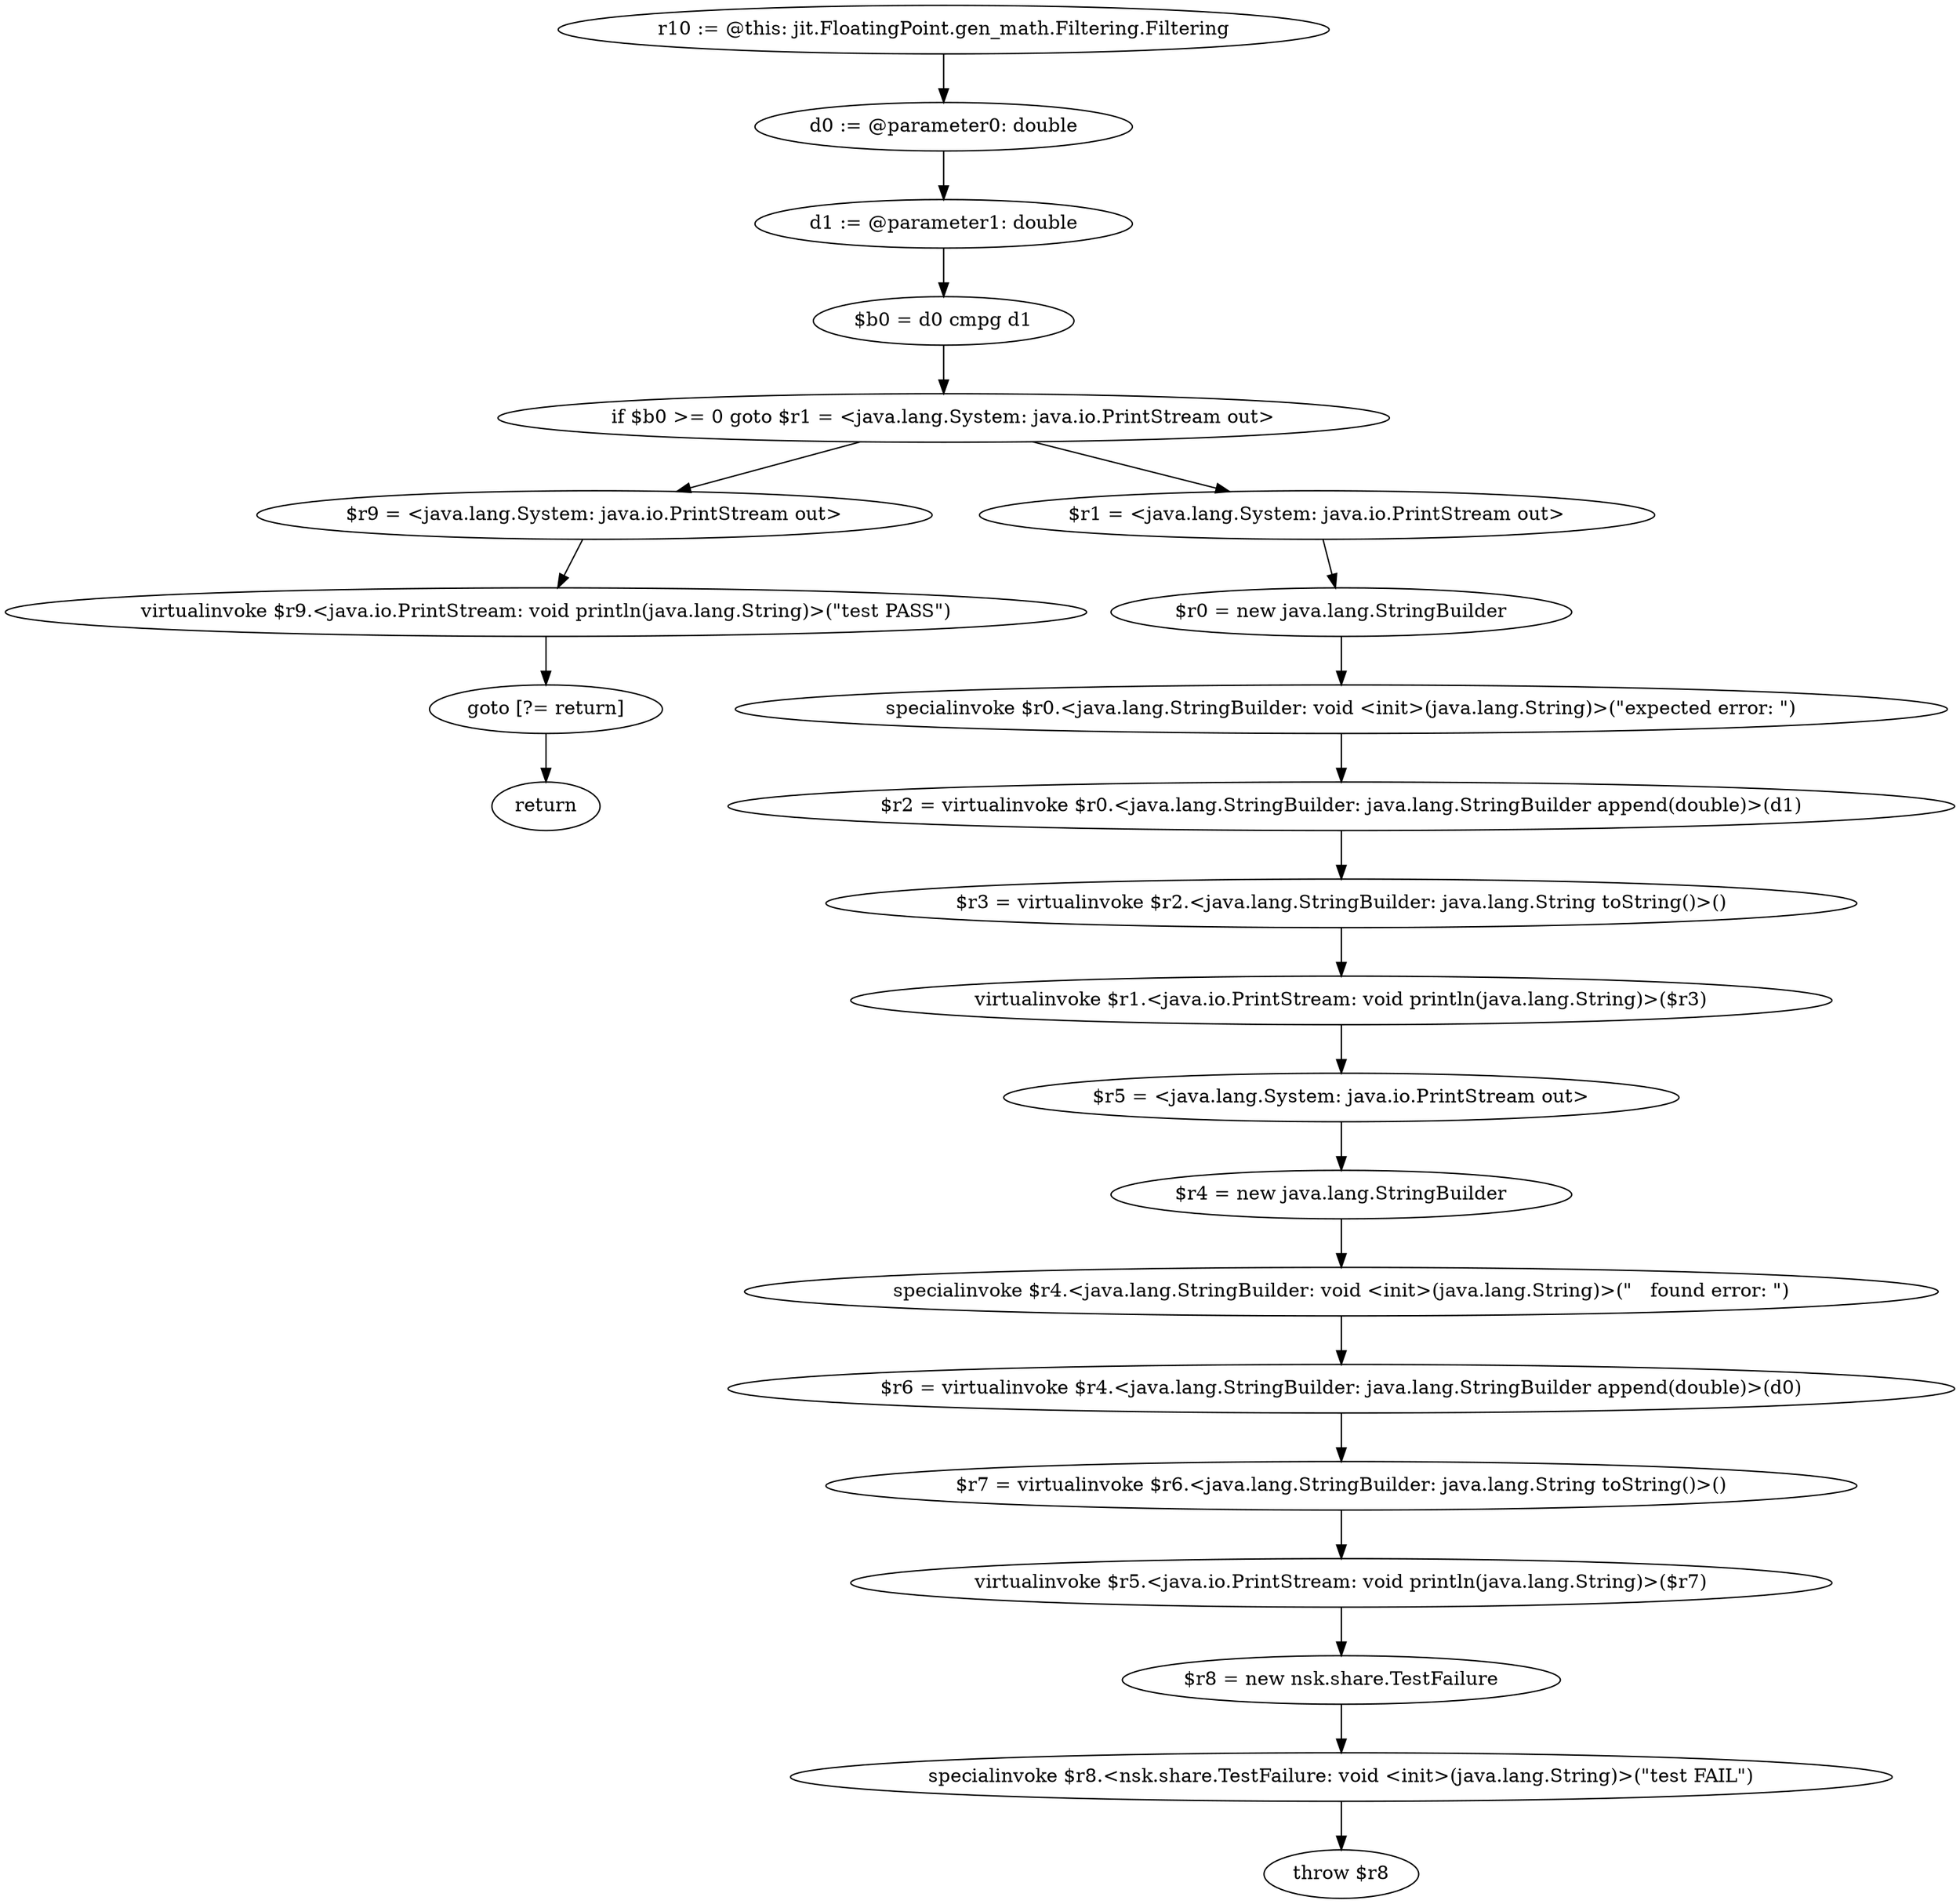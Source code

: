 digraph "unitGraph" {
    "r10 := @this: jit.FloatingPoint.gen_math.Filtering.Filtering"
    "d0 := @parameter0: double"
    "d1 := @parameter1: double"
    "$b0 = d0 cmpg d1"
    "if $b0 >= 0 goto $r1 = <java.lang.System: java.io.PrintStream out>"
    "$r9 = <java.lang.System: java.io.PrintStream out>"
    "virtualinvoke $r9.<java.io.PrintStream: void println(java.lang.String)>(\"test PASS\")"
    "goto [?= return]"
    "$r1 = <java.lang.System: java.io.PrintStream out>"
    "$r0 = new java.lang.StringBuilder"
    "specialinvoke $r0.<java.lang.StringBuilder: void <init>(java.lang.String)>(\"expected error: \")"
    "$r2 = virtualinvoke $r0.<java.lang.StringBuilder: java.lang.StringBuilder append(double)>(d1)"
    "$r3 = virtualinvoke $r2.<java.lang.StringBuilder: java.lang.String toString()>()"
    "virtualinvoke $r1.<java.io.PrintStream: void println(java.lang.String)>($r3)"
    "$r5 = <java.lang.System: java.io.PrintStream out>"
    "$r4 = new java.lang.StringBuilder"
    "specialinvoke $r4.<java.lang.StringBuilder: void <init>(java.lang.String)>(\"   found error: \")"
    "$r6 = virtualinvoke $r4.<java.lang.StringBuilder: java.lang.StringBuilder append(double)>(d0)"
    "$r7 = virtualinvoke $r6.<java.lang.StringBuilder: java.lang.String toString()>()"
    "virtualinvoke $r5.<java.io.PrintStream: void println(java.lang.String)>($r7)"
    "$r8 = new nsk.share.TestFailure"
    "specialinvoke $r8.<nsk.share.TestFailure: void <init>(java.lang.String)>(\"test FAIL\")"
    "throw $r8"
    "return"
    "r10 := @this: jit.FloatingPoint.gen_math.Filtering.Filtering"->"d0 := @parameter0: double";
    "d0 := @parameter0: double"->"d1 := @parameter1: double";
    "d1 := @parameter1: double"->"$b0 = d0 cmpg d1";
    "$b0 = d0 cmpg d1"->"if $b0 >= 0 goto $r1 = <java.lang.System: java.io.PrintStream out>";
    "if $b0 >= 0 goto $r1 = <java.lang.System: java.io.PrintStream out>"->"$r9 = <java.lang.System: java.io.PrintStream out>";
    "if $b0 >= 0 goto $r1 = <java.lang.System: java.io.PrintStream out>"->"$r1 = <java.lang.System: java.io.PrintStream out>";
    "$r9 = <java.lang.System: java.io.PrintStream out>"->"virtualinvoke $r9.<java.io.PrintStream: void println(java.lang.String)>(\"test PASS\")";
    "virtualinvoke $r9.<java.io.PrintStream: void println(java.lang.String)>(\"test PASS\")"->"goto [?= return]";
    "goto [?= return]"->"return";
    "$r1 = <java.lang.System: java.io.PrintStream out>"->"$r0 = new java.lang.StringBuilder";
    "$r0 = new java.lang.StringBuilder"->"specialinvoke $r0.<java.lang.StringBuilder: void <init>(java.lang.String)>(\"expected error: \")";
    "specialinvoke $r0.<java.lang.StringBuilder: void <init>(java.lang.String)>(\"expected error: \")"->"$r2 = virtualinvoke $r0.<java.lang.StringBuilder: java.lang.StringBuilder append(double)>(d1)";
    "$r2 = virtualinvoke $r0.<java.lang.StringBuilder: java.lang.StringBuilder append(double)>(d1)"->"$r3 = virtualinvoke $r2.<java.lang.StringBuilder: java.lang.String toString()>()";
    "$r3 = virtualinvoke $r2.<java.lang.StringBuilder: java.lang.String toString()>()"->"virtualinvoke $r1.<java.io.PrintStream: void println(java.lang.String)>($r3)";
    "virtualinvoke $r1.<java.io.PrintStream: void println(java.lang.String)>($r3)"->"$r5 = <java.lang.System: java.io.PrintStream out>";
    "$r5 = <java.lang.System: java.io.PrintStream out>"->"$r4 = new java.lang.StringBuilder";
    "$r4 = new java.lang.StringBuilder"->"specialinvoke $r4.<java.lang.StringBuilder: void <init>(java.lang.String)>(\"   found error: \")";
    "specialinvoke $r4.<java.lang.StringBuilder: void <init>(java.lang.String)>(\"   found error: \")"->"$r6 = virtualinvoke $r4.<java.lang.StringBuilder: java.lang.StringBuilder append(double)>(d0)";
    "$r6 = virtualinvoke $r4.<java.lang.StringBuilder: java.lang.StringBuilder append(double)>(d0)"->"$r7 = virtualinvoke $r6.<java.lang.StringBuilder: java.lang.String toString()>()";
    "$r7 = virtualinvoke $r6.<java.lang.StringBuilder: java.lang.String toString()>()"->"virtualinvoke $r5.<java.io.PrintStream: void println(java.lang.String)>($r7)";
    "virtualinvoke $r5.<java.io.PrintStream: void println(java.lang.String)>($r7)"->"$r8 = new nsk.share.TestFailure";
    "$r8 = new nsk.share.TestFailure"->"specialinvoke $r8.<nsk.share.TestFailure: void <init>(java.lang.String)>(\"test FAIL\")";
    "specialinvoke $r8.<nsk.share.TestFailure: void <init>(java.lang.String)>(\"test FAIL\")"->"throw $r8";
}
